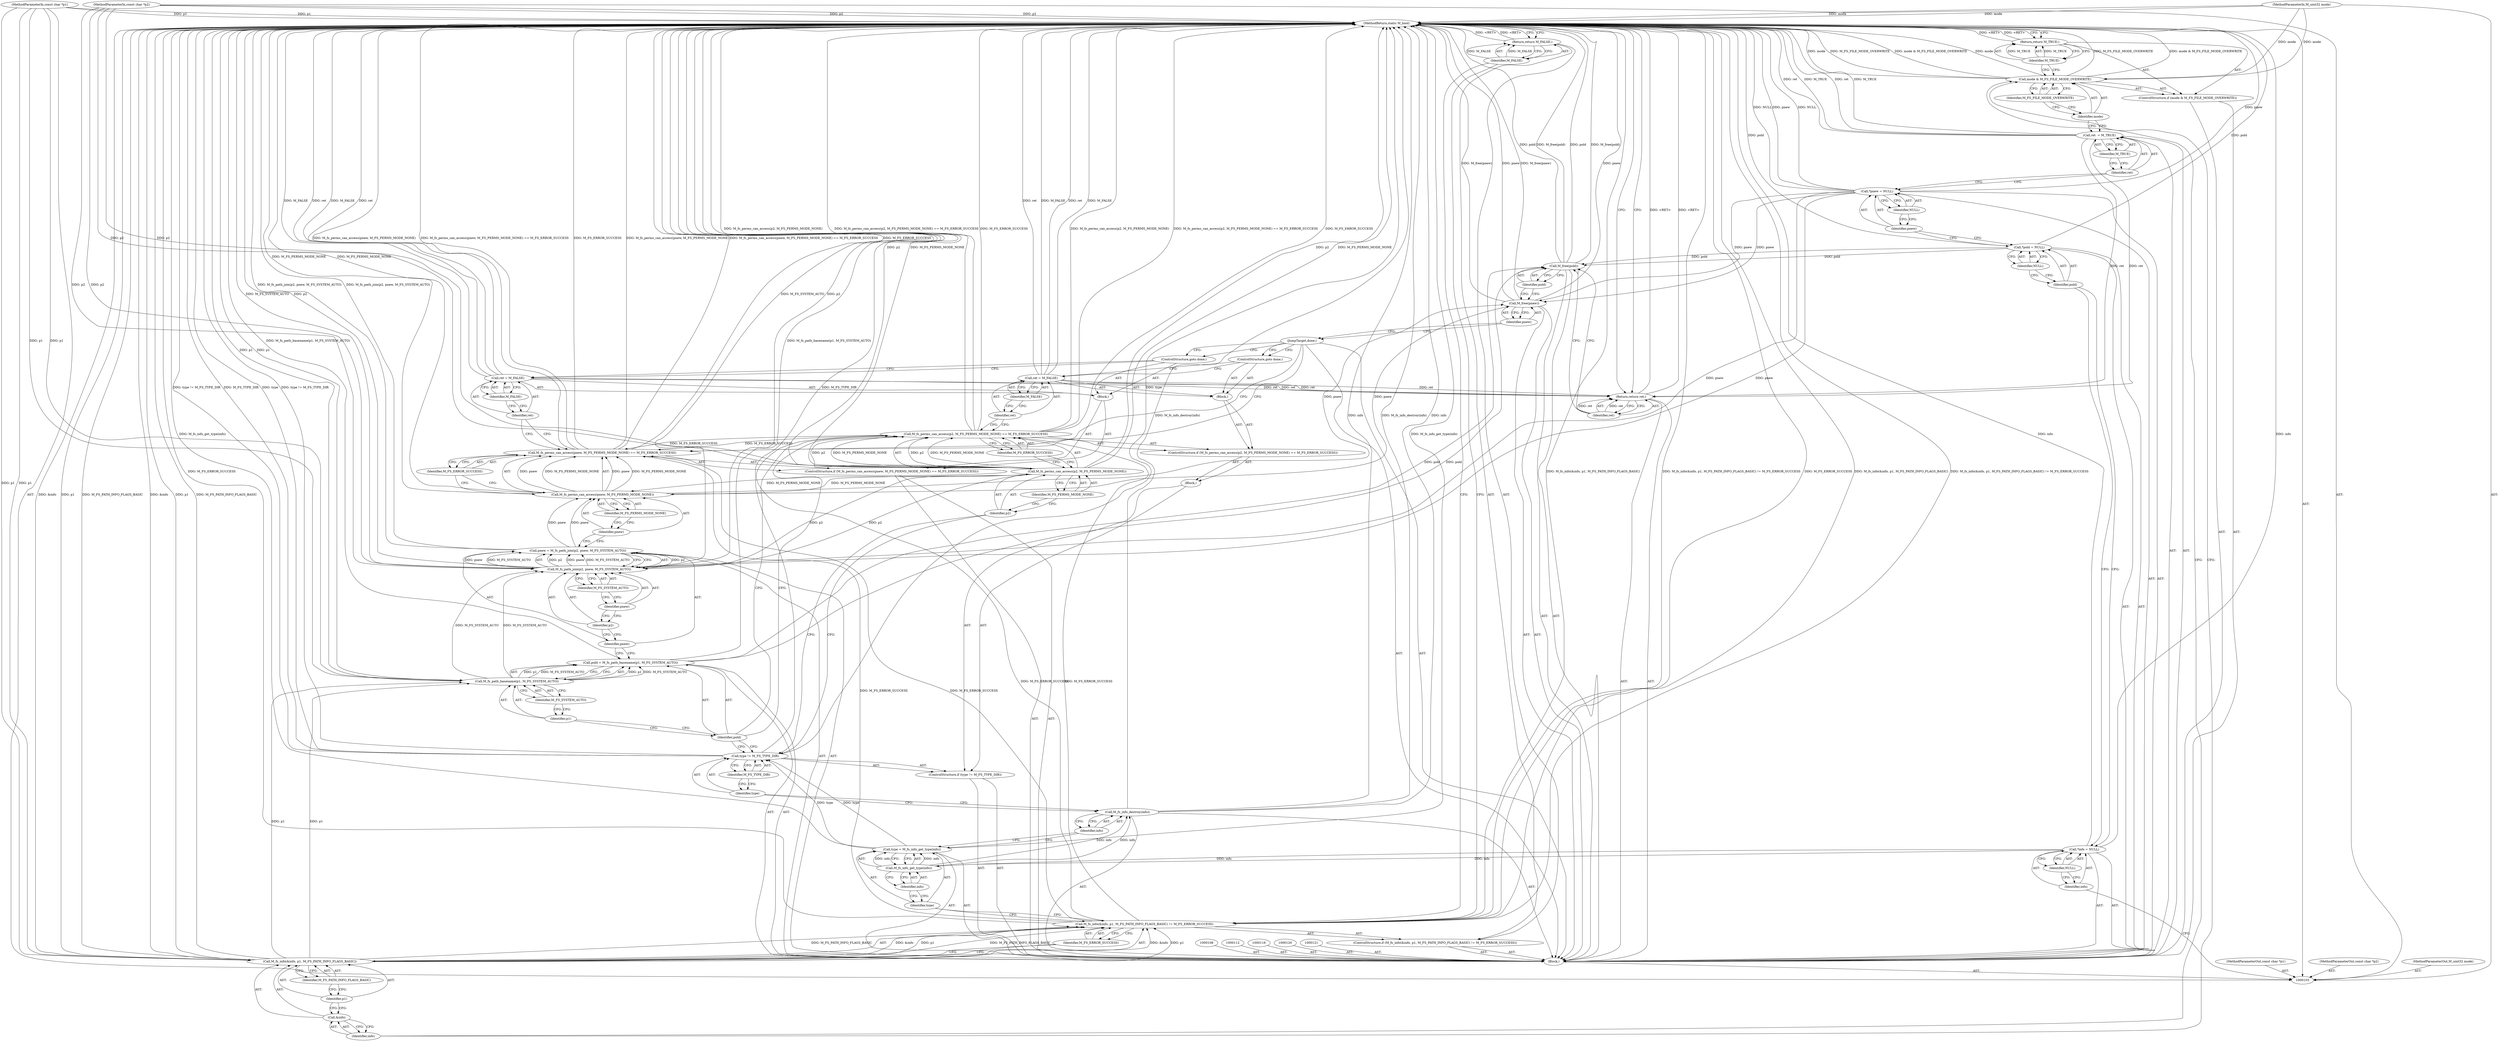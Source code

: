 digraph "0_mstdlib_db124b8f607dd0a40a9aef2d4d468fad433522a7" {
"1000192" [label="(MethodReturn,static M_bool)"];
"1000104" [label="(MethodParameterIn,const char *p1)"];
"1000261" [label="(MethodParameterOut,const char *p1)"];
"1000105" [label="(MethodParameterIn,const char *p2)"];
"1000262" [label="(MethodParameterOut,const char *p2)"];
"1000106" [label="(MethodParameterIn,M_uint32 mode)"];
"1000263" [label="(MethodParameterOut,M_uint32 mode)"];
"1000129" [label="(Return,return M_TRUE;)"];
"1000130" [label="(Identifier,M_TRUE)"];
"1000107" [label="(Block,)"];
"1000131" [label="(ControlStructure,if (M_fs_info(&info, p1, M_FS_PATH_INFO_FLAGS_BASIC) != M_FS_ERROR_SUCCESS))"];
"1000134" [label="(Call,&info)"];
"1000135" [label="(Identifier,info)"];
"1000136" [label="(Identifier,p1)"];
"1000137" [label="(Identifier,M_FS_PATH_INFO_FLAGS_BASIC)"];
"1000132" [label="(Call,M_fs_info(&info, p1, M_FS_PATH_INFO_FLAGS_BASIC) != M_FS_ERROR_SUCCESS)"];
"1000133" [label="(Call,M_fs_info(&info, p1, M_FS_PATH_INFO_FLAGS_BASIC))"];
"1000138" [label="(Identifier,M_FS_ERROR_SUCCESS)"];
"1000139" [label="(Return,return M_FALSE;)"];
"1000140" [label="(Identifier,M_FALSE)"];
"1000141" [label="(Call,type = M_fs_info_get_type(info))"];
"1000142" [label="(Identifier,type)"];
"1000144" [label="(Identifier,info)"];
"1000143" [label="(Call,M_fs_info_get_type(info))"];
"1000145" [label="(Call,M_fs_info_destroy(info))"];
"1000146" [label="(Identifier,info)"];
"1000150" [label="(Identifier,M_FS_TYPE_DIR)"];
"1000147" [label="(ControlStructure,if (type != M_FS_TYPE_DIR))"];
"1000151" [label="(Block,)"];
"1000148" [label="(Call,type != M_FS_TYPE_DIR)"];
"1000149" [label="(Identifier,type)"];
"1000152" [label="(ControlStructure,if (M_fs_perms_can_access(p2, M_FS_PERMS_MODE_NONE) == M_FS_ERROR_SUCCESS))"];
"1000155" [label="(Identifier,p2)"];
"1000156" [label="(Identifier,M_FS_PERMS_MODE_NONE)"];
"1000157" [label="(Identifier,M_FS_ERROR_SUCCESS)"];
"1000153" [label="(Call,M_fs_perms_can_access(p2, M_FS_PERMS_MODE_NONE) == M_FS_ERROR_SUCCESS)"];
"1000154" [label="(Call,M_fs_perms_can_access(p2, M_FS_PERMS_MODE_NONE))"];
"1000158" [label="(Block,)"];
"1000109" [label="(Call,*info = NULL)"];
"1000110" [label="(Identifier,info)"];
"1000111" [label="(Identifier,NULL)"];
"1000161" [label="(Identifier,M_FALSE)"];
"1000159" [label="(Call,ret = M_FALSE)"];
"1000160" [label="(Identifier,ret)"];
"1000162" [label="(ControlStructure,goto done;)"];
"1000163" [label="(Call,pold = M_fs_path_basename(p1, M_FS_SYSTEM_AUTO))"];
"1000164" [label="(Identifier,pold)"];
"1000166" [label="(Identifier,p1)"];
"1000167" [label="(Identifier,M_FS_SYSTEM_AUTO)"];
"1000165" [label="(Call,M_fs_path_basename(p1, M_FS_SYSTEM_AUTO))"];
"1000168" [label="(Call,pnew = M_fs_path_join(p2, pnew, M_FS_SYSTEM_AUTO))"];
"1000169" [label="(Identifier,pnew)"];
"1000171" [label="(Identifier,p2)"];
"1000172" [label="(Identifier,pnew)"];
"1000173" [label="(Identifier,M_FS_SYSTEM_AUTO)"];
"1000170" [label="(Call,M_fs_path_join(p2, pnew, M_FS_SYSTEM_AUTO))"];
"1000174" [label="(ControlStructure,if (M_fs_perms_can_access(pnew, M_FS_PERMS_MODE_NONE) == M_FS_ERROR_SUCCESS))"];
"1000177" [label="(Identifier,pnew)"];
"1000178" [label="(Identifier,M_FS_PERMS_MODE_NONE)"];
"1000175" [label="(Call,M_fs_perms_can_access(pnew, M_FS_PERMS_MODE_NONE) == M_FS_ERROR_SUCCESS)"];
"1000176" [label="(Call,M_fs_perms_can_access(pnew, M_FS_PERMS_MODE_NONE))"];
"1000179" [label="(Identifier,M_FS_ERROR_SUCCESS)"];
"1000180" [label="(Block,)"];
"1000181" [label="(Call,ret = M_FALSE)"];
"1000182" [label="(Identifier,ret)"];
"1000183" [label="(Identifier,M_FALSE)"];
"1000113" [label="(Call,*pold = NULL)"];
"1000114" [label="(Identifier,pold)"];
"1000115" [label="(Identifier,NULL)"];
"1000184" [label="(ControlStructure,goto done;)"];
"1000185" [label="(JumpTarget,done:)"];
"1000186" [label="(Call,M_free(pnew))"];
"1000187" [label="(Identifier,pnew)"];
"1000188" [label="(Call,M_free(pold))"];
"1000189" [label="(Identifier,pold)"];
"1000190" [label="(Return,return ret;)"];
"1000191" [label="(Identifier,ret)"];
"1000117" [label="(Call,*pnew = NULL)"];
"1000118" [label="(Identifier,pnew)"];
"1000119" [label="(Identifier,NULL)"];
"1000122" [label="(Call,ret  = M_TRUE)"];
"1000123" [label="(Identifier,ret)"];
"1000124" [label="(Identifier,M_TRUE)"];
"1000125" [label="(ControlStructure,if (mode & M_FS_FILE_MODE_OVERWRITE))"];
"1000128" [label="(Identifier,M_FS_FILE_MODE_OVERWRITE)"];
"1000126" [label="(Call,mode & M_FS_FILE_MODE_OVERWRITE)"];
"1000127" [label="(Identifier,mode)"];
"1000192" -> "1000103"  [label="AST: "];
"1000192" -> "1000129"  [label="CFG: "];
"1000192" -> "1000139"  [label="CFG: "];
"1000192" -> "1000190"  [label="CFG: "];
"1000129" -> "1000192"  [label="DDG: <RET>"];
"1000139" -> "1000192"  [label="DDG: <RET>"];
"1000186" -> "1000192"  [label="DDG: pnew"];
"1000186" -> "1000192"  [label="DDG: M_free(pnew)"];
"1000153" -> "1000192"  [label="DDG: M_FS_ERROR_SUCCESS"];
"1000153" -> "1000192"  [label="DDG: M_fs_perms_can_access(p2, M_FS_PERMS_MODE_NONE)"];
"1000153" -> "1000192"  [label="DDG: M_fs_perms_can_access(p2, M_FS_PERMS_MODE_NONE) == M_FS_ERROR_SUCCESS"];
"1000105" -> "1000192"  [label="DDG: p2"];
"1000165" -> "1000192"  [label="DDG: p1"];
"1000117" -> "1000192"  [label="DDG: pnew"];
"1000117" -> "1000192"  [label="DDG: NULL"];
"1000132" -> "1000192"  [label="DDG: M_fs_info(&info, p1, M_FS_PATH_INFO_FLAGS_BASIC)"];
"1000132" -> "1000192"  [label="DDG: M_fs_info(&info, p1, M_FS_PATH_INFO_FLAGS_BASIC) != M_FS_ERROR_SUCCESS"];
"1000132" -> "1000192"  [label="DDG: M_FS_ERROR_SUCCESS"];
"1000181" -> "1000192"  [label="DDG: ret"];
"1000181" -> "1000192"  [label="DDG: M_FALSE"];
"1000188" -> "1000192"  [label="DDG: M_free(pold)"];
"1000188" -> "1000192"  [label="DDG: pold"];
"1000176" -> "1000192"  [label="DDG: M_FS_PERMS_MODE_NONE"];
"1000126" -> "1000192"  [label="DDG: mode & M_FS_FILE_MODE_OVERWRITE"];
"1000126" -> "1000192"  [label="DDG: mode"];
"1000126" -> "1000192"  [label="DDG: M_FS_FILE_MODE_OVERWRITE"];
"1000175" -> "1000192"  [label="DDG: M_FS_ERROR_SUCCESS"];
"1000175" -> "1000192"  [label="DDG: M_fs_perms_can_access(pnew, M_FS_PERMS_MODE_NONE)"];
"1000175" -> "1000192"  [label="DDG: M_fs_perms_can_access(pnew, M_FS_PERMS_MODE_NONE) == M_FS_ERROR_SUCCESS"];
"1000104" -> "1000192"  [label="DDG: p1"];
"1000113" -> "1000192"  [label="DDG: pold"];
"1000159" -> "1000192"  [label="DDG: ret"];
"1000159" -> "1000192"  [label="DDG: M_FALSE"];
"1000122" -> "1000192"  [label="DDG: ret"];
"1000122" -> "1000192"  [label="DDG: M_TRUE"];
"1000154" -> "1000192"  [label="DDG: p2"];
"1000154" -> "1000192"  [label="DDG: M_FS_PERMS_MODE_NONE"];
"1000133" -> "1000192"  [label="DDG: &info"];
"1000133" -> "1000192"  [label="DDG: p1"];
"1000133" -> "1000192"  [label="DDG: M_FS_PATH_INFO_FLAGS_BASIC"];
"1000148" -> "1000192"  [label="DDG: type"];
"1000148" -> "1000192"  [label="DDG: type != M_FS_TYPE_DIR"];
"1000148" -> "1000192"  [label="DDG: M_FS_TYPE_DIR"];
"1000109" -> "1000192"  [label="DDG: info"];
"1000170" -> "1000192"  [label="DDG: M_FS_SYSTEM_AUTO"];
"1000170" -> "1000192"  [label="DDG: p2"];
"1000141" -> "1000192"  [label="DDG: M_fs_info_get_type(info)"];
"1000145" -> "1000192"  [label="DDG: M_fs_info_destroy(info)"];
"1000145" -> "1000192"  [label="DDG: info"];
"1000168" -> "1000192"  [label="DDG: M_fs_path_join(p2, pnew, M_FS_SYSTEM_AUTO)"];
"1000106" -> "1000192"  [label="DDG: mode"];
"1000163" -> "1000192"  [label="DDG: M_fs_path_basename(p1, M_FS_SYSTEM_AUTO)"];
"1000190" -> "1000192"  [label="DDG: <RET>"];
"1000104" -> "1000103"  [label="AST: "];
"1000104" -> "1000192"  [label="DDG: p1"];
"1000104" -> "1000133"  [label="DDG: p1"];
"1000104" -> "1000165"  [label="DDG: p1"];
"1000261" -> "1000103"  [label="AST: "];
"1000105" -> "1000103"  [label="AST: "];
"1000105" -> "1000192"  [label="DDG: p2"];
"1000105" -> "1000154"  [label="DDG: p2"];
"1000105" -> "1000170"  [label="DDG: p2"];
"1000262" -> "1000103"  [label="AST: "];
"1000106" -> "1000103"  [label="AST: "];
"1000106" -> "1000192"  [label="DDG: mode"];
"1000106" -> "1000126"  [label="DDG: mode"];
"1000263" -> "1000103"  [label="AST: "];
"1000129" -> "1000125"  [label="AST: "];
"1000129" -> "1000130"  [label="CFG: "];
"1000130" -> "1000129"  [label="AST: "];
"1000192" -> "1000129"  [label="CFG: "];
"1000129" -> "1000192"  [label="DDG: <RET>"];
"1000130" -> "1000129"  [label="DDG: M_TRUE"];
"1000130" -> "1000129"  [label="AST: "];
"1000130" -> "1000126"  [label="CFG: "];
"1000129" -> "1000130"  [label="CFG: "];
"1000130" -> "1000129"  [label="DDG: M_TRUE"];
"1000107" -> "1000103"  [label="AST: "];
"1000108" -> "1000107"  [label="AST: "];
"1000109" -> "1000107"  [label="AST: "];
"1000112" -> "1000107"  [label="AST: "];
"1000113" -> "1000107"  [label="AST: "];
"1000116" -> "1000107"  [label="AST: "];
"1000117" -> "1000107"  [label="AST: "];
"1000120" -> "1000107"  [label="AST: "];
"1000121" -> "1000107"  [label="AST: "];
"1000122" -> "1000107"  [label="AST: "];
"1000125" -> "1000107"  [label="AST: "];
"1000131" -> "1000107"  [label="AST: "];
"1000141" -> "1000107"  [label="AST: "];
"1000145" -> "1000107"  [label="AST: "];
"1000147" -> "1000107"  [label="AST: "];
"1000163" -> "1000107"  [label="AST: "];
"1000168" -> "1000107"  [label="AST: "];
"1000174" -> "1000107"  [label="AST: "];
"1000185" -> "1000107"  [label="AST: "];
"1000186" -> "1000107"  [label="AST: "];
"1000188" -> "1000107"  [label="AST: "];
"1000190" -> "1000107"  [label="AST: "];
"1000131" -> "1000107"  [label="AST: "];
"1000132" -> "1000131"  [label="AST: "];
"1000139" -> "1000131"  [label="AST: "];
"1000134" -> "1000133"  [label="AST: "];
"1000134" -> "1000135"  [label="CFG: "];
"1000135" -> "1000134"  [label="AST: "];
"1000136" -> "1000134"  [label="CFG: "];
"1000135" -> "1000134"  [label="AST: "];
"1000135" -> "1000126"  [label="CFG: "];
"1000134" -> "1000135"  [label="CFG: "];
"1000136" -> "1000133"  [label="AST: "];
"1000136" -> "1000134"  [label="CFG: "];
"1000137" -> "1000136"  [label="CFG: "];
"1000137" -> "1000133"  [label="AST: "];
"1000137" -> "1000136"  [label="CFG: "];
"1000133" -> "1000137"  [label="CFG: "];
"1000132" -> "1000131"  [label="AST: "];
"1000132" -> "1000138"  [label="CFG: "];
"1000133" -> "1000132"  [label="AST: "];
"1000138" -> "1000132"  [label="AST: "];
"1000140" -> "1000132"  [label="CFG: "];
"1000142" -> "1000132"  [label="CFG: "];
"1000132" -> "1000192"  [label="DDG: M_fs_info(&info, p1, M_FS_PATH_INFO_FLAGS_BASIC)"];
"1000132" -> "1000192"  [label="DDG: M_fs_info(&info, p1, M_FS_PATH_INFO_FLAGS_BASIC) != M_FS_ERROR_SUCCESS"];
"1000132" -> "1000192"  [label="DDG: M_FS_ERROR_SUCCESS"];
"1000133" -> "1000132"  [label="DDG: &info"];
"1000133" -> "1000132"  [label="DDG: p1"];
"1000133" -> "1000132"  [label="DDG: M_FS_PATH_INFO_FLAGS_BASIC"];
"1000132" -> "1000153"  [label="DDG: M_FS_ERROR_SUCCESS"];
"1000132" -> "1000175"  [label="DDG: M_FS_ERROR_SUCCESS"];
"1000133" -> "1000132"  [label="AST: "];
"1000133" -> "1000137"  [label="CFG: "];
"1000134" -> "1000133"  [label="AST: "];
"1000136" -> "1000133"  [label="AST: "];
"1000137" -> "1000133"  [label="AST: "];
"1000138" -> "1000133"  [label="CFG: "];
"1000133" -> "1000192"  [label="DDG: &info"];
"1000133" -> "1000192"  [label="DDG: p1"];
"1000133" -> "1000192"  [label="DDG: M_FS_PATH_INFO_FLAGS_BASIC"];
"1000133" -> "1000132"  [label="DDG: &info"];
"1000133" -> "1000132"  [label="DDG: p1"];
"1000133" -> "1000132"  [label="DDG: M_FS_PATH_INFO_FLAGS_BASIC"];
"1000104" -> "1000133"  [label="DDG: p1"];
"1000133" -> "1000165"  [label="DDG: p1"];
"1000138" -> "1000132"  [label="AST: "];
"1000138" -> "1000133"  [label="CFG: "];
"1000132" -> "1000138"  [label="CFG: "];
"1000139" -> "1000131"  [label="AST: "];
"1000139" -> "1000140"  [label="CFG: "];
"1000140" -> "1000139"  [label="AST: "];
"1000192" -> "1000139"  [label="CFG: "];
"1000139" -> "1000192"  [label="DDG: <RET>"];
"1000140" -> "1000139"  [label="DDG: M_FALSE"];
"1000140" -> "1000139"  [label="AST: "];
"1000140" -> "1000132"  [label="CFG: "];
"1000139" -> "1000140"  [label="CFG: "];
"1000140" -> "1000139"  [label="DDG: M_FALSE"];
"1000141" -> "1000107"  [label="AST: "];
"1000141" -> "1000143"  [label="CFG: "];
"1000142" -> "1000141"  [label="AST: "];
"1000143" -> "1000141"  [label="AST: "];
"1000146" -> "1000141"  [label="CFG: "];
"1000141" -> "1000192"  [label="DDG: M_fs_info_get_type(info)"];
"1000143" -> "1000141"  [label="DDG: info"];
"1000141" -> "1000148"  [label="DDG: type"];
"1000142" -> "1000141"  [label="AST: "];
"1000142" -> "1000132"  [label="CFG: "];
"1000144" -> "1000142"  [label="CFG: "];
"1000144" -> "1000143"  [label="AST: "];
"1000144" -> "1000142"  [label="CFG: "];
"1000143" -> "1000144"  [label="CFG: "];
"1000143" -> "1000141"  [label="AST: "];
"1000143" -> "1000144"  [label="CFG: "];
"1000144" -> "1000143"  [label="AST: "];
"1000141" -> "1000143"  [label="CFG: "];
"1000143" -> "1000141"  [label="DDG: info"];
"1000109" -> "1000143"  [label="DDG: info"];
"1000143" -> "1000145"  [label="DDG: info"];
"1000145" -> "1000107"  [label="AST: "];
"1000145" -> "1000146"  [label="CFG: "];
"1000146" -> "1000145"  [label="AST: "];
"1000149" -> "1000145"  [label="CFG: "];
"1000145" -> "1000192"  [label="DDG: M_fs_info_destroy(info)"];
"1000145" -> "1000192"  [label="DDG: info"];
"1000143" -> "1000145"  [label="DDG: info"];
"1000146" -> "1000145"  [label="AST: "];
"1000146" -> "1000141"  [label="CFG: "];
"1000145" -> "1000146"  [label="CFG: "];
"1000150" -> "1000148"  [label="AST: "];
"1000150" -> "1000149"  [label="CFG: "];
"1000148" -> "1000150"  [label="CFG: "];
"1000147" -> "1000107"  [label="AST: "];
"1000148" -> "1000147"  [label="AST: "];
"1000151" -> "1000147"  [label="AST: "];
"1000151" -> "1000147"  [label="AST: "];
"1000152" -> "1000151"  [label="AST: "];
"1000148" -> "1000147"  [label="AST: "];
"1000148" -> "1000150"  [label="CFG: "];
"1000149" -> "1000148"  [label="AST: "];
"1000150" -> "1000148"  [label="AST: "];
"1000155" -> "1000148"  [label="CFG: "];
"1000164" -> "1000148"  [label="CFG: "];
"1000148" -> "1000192"  [label="DDG: type"];
"1000148" -> "1000192"  [label="DDG: type != M_FS_TYPE_DIR"];
"1000148" -> "1000192"  [label="DDG: M_FS_TYPE_DIR"];
"1000141" -> "1000148"  [label="DDG: type"];
"1000149" -> "1000148"  [label="AST: "];
"1000149" -> "1000145"  [label="CFG: "];
"1000150" -> "1000149"  [label="CFG: "];
"1000152" -> "1000151"  [label="AST: "];
"1000153" -> "1000152"  [label="AST: "];
"1000158" -> "1000152"  [label="AST: "];
"1000155" -> "1000154"  [label="AST: "];
"1000155" -> "1000148"  [label="CFG: "];
"1000156" -> "1000155"  [label="CFG: "];
"1000156" -> "1000154"  [label="AST: "];
"1000156" -> "1000155"  [label="CFG: "];
"1000154" -> "1000156"  [label="CFG: "];
"1000157" -> "1000153"  [label="AST: "];
"1000157" -> "1000154"  [label="CFG: "];
"1000153" -> "1000157"  [label="CFG: "];
"1000153" -> "1000152"  [label="AST: "];
"1000153" -> "1000157"  [label="CFG: "];
"1000154" -> "1000153"  [label="AST: "];
"1000157" -> "1000153"  [label="AST: "];
"1000160" -> "1000153"  [label="CFG: "];
"1000164" -> "1000153"  [label="CFG: "];
"1000153" -> "1000192"  [label="DDG: M_FS_ERROR_SUCCESS"];
"1000153" -> "1000192"  [label="DDG: M_fs_perms_can_access(p2, M_FS_PERMS_MODE_NONE)"];
"1000153" -> "1000192"  [label="DDG: M_fs_perms_can_access(p2, M_FS_PERMS_MODE_NONE) == M_FS_ERROR_SUCCESS"];
"1000154" -> "1000153"  [label="DDG: p2"];
"1000154" -> "1000153"  [label="DDG: M_FS_PERMS_MODE_NONE"];
"1000132" -> "1000153"  [label="DDG: M_FS_ERROR_SUCCESS"];
"1000153" -> "1000175"  [label="DDG: M_FS_ERROR_SUCCESS"];
"1000154" -> "1000153"  [label="AST: "];
"1000154" -> "1000156"  [label="CFG: "];
"1000155" -> "1000154"  [label="AST: "];
"1000156" -> "1000154"  [label="AST: "];
"1000157" -> "1000154"  [label="CFG: "];
"1000154" -> "1000192"  [label="DDG: p2"];
"1000154" -> "1000192"  [label="DDG: M_FS_PERMS_MODE_NONE"];
"1000154" -> "1000153"  [label="DDG: p2"];
"1000154" -> "1000153"  [label="DDG: M_FS_PERMS_MODE_NONE"];
"1000105" -> "1000154"  [label="DDG: p2"];
"1000154" -> "1000170"  [label="DDG: p2"];
"1000154" -> "1000176"  [label="DDG: M_FS_PERMS_MODE_NONE"];
"1000158" -> "1000152"  [label="AST: "];
"1000159" -> "1000158"  [label="AST: "];
"1000162" -> "1000158"  [label="AST: "];
"1000109" -> "1000107"  [label="AST: "];
"1000109" -> "1000111"  [label="CFG: "];
"1000110" -> "1000109"  [label="AST: "];
"1000111" -> "1000109"  [label="AST: "];
"1000114" -> "1000109"  [label="CFG: "];
"1000109" -> "1000192"  [label="DDG: info"];
"1000109" -> "1000143"  [label="DDG: info"];
"1000110" -> "1000109"  [label="AST: "];
"1000110" -> "1000103"  [label="CFG: "];
"1000111" -> "1000110"  [label="CFG: "];
"1000111" -> "1000109"  [label="AST: "];
"1000111" -> "1000110"  [label="CFG: "];
"1000109" -> "1000111"  [label="CFG: "];
"1000161" -> "1000159"  [label="AST: "];
"1000161" -> "1000160"  [label="CFG: "];
"1000159" -> "1000161"  [label="CFG: "];
"1000159" -> "1000158"  [label="AST: "];
"1000159" -> "1000161"  [label="CFG: "];
"1000160" -> "1000159"  [label="AST: "];
"1000161" -> "1000159"  [label="AST: "];
"1000162" -> "1000159"  [label="CFG: "];
"1000159" -> "1000192"  [label="DDG: ret"];
"1000159" -> "1000192"  [label="DDG: M_FALSE"];
"1000159" -> "1000190"  [label="DDG: ret"];
"1000160" -> "1000159"  [label="AST: "];
"1000160" -> "1000153"  [label="CFG: "];
"1000161" -> "1000160"  [label="CFG: "];
"1000162" -> "1000158"  [label="AST: "];
"1000162" -> "1000159"  [label="CFG: "];
"1000185" -> "1000162"  [label="CFG: "];
"1000163" -> "1000107"  [label="AST: "];
"1000163" -> "1000165"  [label="CFG: "];
"1000164" -> "1000163"  [label="AST: "];
"1000165" -> "1000163"  [label="AST: "];
"1000169" -> "1000163"  [label="CFG: "];
"1000163" -> "1000192"  [label="DDG: M_fs_path_basename(p1, M_FS_SYSTEM_AUTO)"];
"1000165" -> "1000163"  [label="DDG: p1"];
"1000165" -> "1000163"  [label="DDG: M_FS_SYSTEM_AUTO"];
"1000163" -> "1000188"  [label="DDG: pold"];
"1000164" -> "1000163"  [label="AST: "];
"1000164" -> "1000153"  [label="CFG: "];
"1000164" -> "1000148"  [label="CFG: "];
"1000166" -> "1000164"  [label="CFG: "];
"1000166" -> "1000165"  [label="AST: "];
"1000166" -> "1000164"  [label="CFG: "];
"1000167" -> "1000166"  [label="CFG: "];
"1000167" -> "1000165"  [label="AST: "];
"1000167" -> "1000166"  [label="CFG: "];
"1000165" -> "1000167"  [label="CFG: "];
"1000165" -> "1000163"  [label="AST: "];
"1000165" -> "1000167"  [label="CFG: "];
"1000166" -> "1000165"  [label="AST: "];
"1000167" -> "1000165"  [label="AST: "];
"1000163" -> "1000165"  [label="CFG: "];
"1000165" -> "1000192"  [label="DDG: p1"];
"1000165" -> "1000163"  [label="DDG: p1"];
"1000165" -> "1000163"  [label="DDG: M_FS_SYSTEM_AUTO"];
"1000133" -> "1000165"  [label="DDG: p1"];
"1000104" -> "1000165"  [label="DDG: p1"];
"1000165" -> "1000170"  [label="DDG: M_FS_SYSTEM_AUTO"];
"1000168" -> "1000107"  [label="AST: "];
"1000168" -> "1000170"  [label="CFG: "];
"1000169" -> "1000168"  [label="AST: "];
"1000170" -> "1000168"  [label="AST: "];
"1000177" -> "1000168"  [label="CFG: "];
"1000168" -> "1000192"  [label="DDG: M_fs_path_join(p2, pnew, M_FS_SYSTEM_AUTO)"];
"1000170" -> "1000168"  [label="DDG: p2"];
"1000170" -> "1000168"  [label="DDG: pnew"];
"1000170" -> "1000168"  [label="DDG: M_FS_SYSTEM_AUTO"];
"1000168" -> "1000176"  [label="DDG: pnew"];
"1000169" -> "1000168"  [label="AST: "];
"1000169" -> "1000163"  [label="CFG: "];
"1000171" -> "1000169"  [label="CFG: "];
"1000171" -> "1000170"  [label="AST: "];
"1000171" -> "1000169"  [label="CFG: "];
"1000172" -> "1000171"  [label="CFG: "];
"1000172" -> "1000170"  [label="AST: "];
"1000172" -> "1000171"  [label="CFG: "];
"1000173" -> "1000172"  [label="CFG: "];
"1000173" -> "1000170"  [label="AST: "];
"1000173" -> "1000172"  [label="CFG: "];
"1000170" -> "1000173"  [label="CFG: "];
"1000170" -> "1000168"  [label="AST: "];
"1000170" -> "1000173"  [label="CFG: "];
"1000171" -> "1000170"  [label="AST: "];
"1000172" -> "1000170"  [label="AST: "];
"1000173" -> "1000170"  [label="AST: "];
"1000168" -> "1000170"  [label="CFG: "];
"1000170" -> "1000192"  [label="DDG: M_FS_SYSTEM_AUTO"];
"1000170" -> "1000192"  [label="DDG: p2"];
"1000170" -> "1000168"  [label="DDG: p2"];
"1000170" -> "1000168"  [label="DDG: pnew"];
"1000170" -> "1000168"  [label="DDG: M_FS_SYSTEM_AUTO"];
"1000154" -> "1000170"  [label="DDG: p2"];
"1000105" -> "1000170"  [label="DDG: p2"];
"1000117" -> "1000170"  [label="DDG: pnew"];
"1000165" -> "1000170"  [label="DDG: M_FS_SYSTEM_AUTO"];
"1000174" -> "1000107"  [label="AST: "];
"1000175" -> "1000174"  [label="AST: "];
"1000180" -> "1000174"  [label="AST: "];
"1000177" -> "1000176"  [label="AST: "];
"1000177" -> "1000168"  [label="CFG: "];
"1000178" -> "1000177"  [label="CFG: "];
"1000178" -> "1000176"  [label="AST: "];
"1000178" -> "1000177"  [label="CFG: "];
"1000176" -> "1000178"  [label="CFG: "];
"1000175" -> "1000174"  [label="AST: "];
"1000175" -> "1000179"  [label="CFG: "];
"1000176" -> "1000175"  [label="AST: "];
"1000179" -> "1000175"  [label="AST: "];
"1000182" -> "1000175"  [label="CFG: "];
"1000185" -> "1000175"  [label="CFG: "];
"1000175" -> "1000192"  [label="DDG: M_FS_ERROR_SUCCESS"];
"1000175" -> "1000192"  [label="DDG: M_fs_perms_can_access(pnew, M_FS_PERMS_MODE_NONE)"];
"1000175" -> "1000192"  [label="DDG: M_fs_perms_can_access(pnew, M_FS_PERMS_MODE_NONE) == M_FS_ERROR_SUCCESS"];
"1000176" -> "1000175"  [label="DDG: pnew"];
"1000176" -> "1000175"  [label="DDG: M_FS_PERMS_MODE_NONE"];
"1000153" -> "1000175"  [label="DDG: M_FS_ERROR_SUCCESS"];
"1000132" -> "1000175"  [label="DDG: M_FS_ERROR_SUCCESS"];
"1000176" -> "1000175"  [label="AST: "];
"1000176" -> "1000178"  [label="CFG: "];
"1000177" -> "1000176"  [label="AST: "];
"1000178" -> "1000176"  [label="AST: "];
"1000179" -> "1000176"  [label="CFG: "];
"1000176" -> "1000192"  [label="DDG: M_FS_PERMS_MODE_NONE"];
"1000176" -> "1000175"  [label="DDG: pnew"];
"1000176" -> "1000175"  [label="DDG: M_FS_PERMS_MODE_NONE"];
"1000168" -> "1000176"  [label="DDG: pnew"];
"1000154" -> "1000176"  [label="DDG: M_FS_PERMS_MODE_NONE"];
"1000176" -> "1000186"  [label="DDG: pnew"];
"1000179" -> "1000175"  [label="AST: "];
"1000179" -> "1000176"  [label="CFG: "];
"1000175" -> "1000179"  [label="CFG: "];
"1000180" -> "1000174"  [label="AST: "];
"1000181" -> "1000180"  [label="AST: "];
"1000184" -> "1000180"  [label="AST: "];
"1000181" -> "1000180"  [label="AST: "];
"1000181" -> "1000183"  [label="CFG: "];
"1000182" -> "1000181"  [label="AST: "];
"1000183" -> "1000181"  [label="AST: "];
"1000184" -> "1000181"  [label="CFG: "];
"1000181" -> "1000192"  [label="DDG: ret"];
"1000181" -> "1000192"  [label="DDG: M_FALSE"];
"1000181" -> "1000190"  [label="DDG: ret"];
"1000182" -> "1000181"  [label="AST: "];
"1000182" -> "1000175"  [label="CFG: "];
"1000183" -> "1000182"  [label="CFG: "];
"1000183" -> "1000181"  [label="AST: "];
"1000183" -> "1000182"  [label="CFG: "];
"1000181" -> "1000183"  [label="CFG: "];
"1000113" -> "1000107"  [label="AST: "];
"1000113" -> "1000115"  [label="CFG: "];
"1000114" -> "1000113"  [label="AST: "];
"1000115" -> "1000113"  [label="AST: "];
"1000118" -> "1000113"  [label="CFG: "];
"1000113" -> "1000192"  [label="DDG: pold"];
"1000113" -> "1000188"  [label="DDG: pold"];
"1000114" -> "1000113"  [label="AST: "];
"1000114" -> "1000109"  [label="CFG: "];
"1000115" -> "1000114"  [label="CFG: "];
"1000115" -> "1000113"  [label="AST: "];
"1000115" -> "1000114"  [label="CFG: "];
"1000113" -> "1000115"  [label="CFG: "];
"1000184" -> "1000180"  [label="AST: "];
"1000184" -> "1000181"  [label="CFG: "];
"1000185" -> "1000184"  [label="CFG: "];
"1000185" -> "1000107"  [label="AST: "];
"1000185" -> "1000175"  [label="CFG: "];
"1000185" -> "1000162"  [label="CFG: "];
"1000185" -> "1000184"  [label="CFG: "];
"1000187" -> "1000185"  [label="CFG: "];
"1000186" -> "1000107"  [label="AST: "];
"1000186" -> "1000187"  [label="CFG: "];
"1000187" -> "1000186"  [label="AST: "];
"1000189" -> "1000186"  [label="CFG: "];
"1000186" -> "1000192"  [label="DDG: pnew"];
"1000186" -> "1000192"  [label="DDG: M_free(pnew)"];
"1000117" -> "1000186"  [label="DDG: pnew"];
"1000176" -> "1000186"  [label="DDG: pnew"];
"1000187" -> "1000186"  [label="AST: "];
"1000187" -> "1000185"  [label="CFG: "];
"1000186" -> "1000187"  [label="CFG: "];
"1000188" -> "1000107"  [label="AST: "];
"1000188" -> "1000189"  [label="CFG: "];
"1000189" -> "1000188"  [label="AST: "];
"1000191" -> "1000188"  [label="CFG: "];
"1000188" -> "1000192"  [label="DDG: M_free(pold)"];
"1000188" -> "1000192"  [label="DDG: pold"];
"1000163" -> "1000188"  [label="DDG: pold"];
"1000113" -> "1000188"  [label="DDG: pold"];
"1000189" -> "1000188"  [label="AST: "];
"1000189" -> "1000186"  [label="CFG: "];
"1000188" -> "1000189"  [label="CFG: "];
"1000190" -> "1000107"  [label="AST: "];
"1000190" -> "1000191"  [label="CFG: "];
"1000191" -> "1000190"  [label="AST: "];
"1000192" -> "1000190"  [label="CFG: "];
"1000190" -> "1000192"  [label="DDG: <RET>"];
"1000191" -> "1000190"  [label="DDG: ret"];
"1000181" -> "1000190"  [label="DDG: ret"];
"1000159" -> "1000190"  [label="DDG: ret"];
"1000122" -> "1000190"  [label="DDG: ret"];
"1000191" -> "1000190"  [label="AST: "];
"1000191" -> "1000188"  [label="CFG: "];
"1000190" -> "1000191"  [label="CFG: "];
"1000191" -> "1000190"  [label="DDG: ret"];
"1000117" -> "1000107"  [label="AST: "];
"1000117" -> "1000119"  [label="CFG: "];
"1000118" -> "1000117"  [label="AST: "];
"1000119" -> "1000117"  [label="AST: "];
"1000123" -> "1000117"  [label="CFG: "];
"1000117" -> "1000192"  [label="DDG: pnew"];
"1000117" -> "1000192"  [label="DDG: NULL"];
"1000117" -> "1000170"  [label="DDG: pnew"];
"1000117" -> "1000186"  [label="DDG: pnew"];
"1000118" -> "1000117"  [label="AST: "];
"1000118" -> "1000113"  [label="CFG: "];
"1000119" -> "1000118"  [label="CFG: "];
"1000119" -> "1000117"  [label="AST: "];
"1000119" -> "1000118"  [label="CFG: "];
"1000117" -> "1000119"  [label="CFG: "];
"1000122" -> "1000107"  [label="AST: "];
"1000122" -> "1000124"  [label="CFG: "];
"1000123" -> "1000122"  [label="AST: "];
"1000124" -> "1000122"  [label="AST: "];
"1000127" -> "1000122"  [label="CFG: "];
"1000122" -> "1000192"  [label="DDG: ret"];
"1000122" -> "1000192"  [label="DDG: M_TRUE"];
"1000122" -> "1000190"  [label="DDG: ret"];
"1000123" -> "1000122"  [label="AST: "];
"1000123" -> "1000117"  [label="CFG: "];
"1000124" -> "1000123"  [label="CFG: "];
"1000124" -> "1000122"  [label="AST: "];
"1000124" -> "1000123"  [label="CFG: "];
"1000122" -> "1000124"  [label="CFG: "];
"1000125" -> "1000107"  [label="AST: "];
"1000126" -> "1000125"  [label="AST: "];
"1000129" -> "1000125"  [label="AST: "];
"1000128" -> "1000126"  [label="AST: "];
"1000128" -> "1000127"  [label="CFG: "];
"1000126" -> "1000128"  [label="CFG: "];
"1000126" -> "1000125"  [label="AST: "];
"1000126" -> "1000128"  [label="CFG: "];
"1000127" -> "1000126"  [label="AST: "];
"1000128" -> "1000126"  [label="AST: "];
"1000130" -> "1000126"  [label="CFG: "];
"1000135" -> "1000126"  [label="CFG: "];
"1000126" -> "1000192"  [label="DDG: mode & M_FS_FILE_MODE_OVERWRITE"];
"1000126" -> "1000192"  [label="DDG: mode"];
"1000126" -> "1000192"  [label="DDG: M_FS_FILE_MODE_OVERWRITE"];
"1000106" -> "1000126"  [label="DDG: mode"];
"1000127" -> "1000126"  [label="AST: "];
"1000127" -> "1000122"  [label="CFG: "];
"1000128" -> "1000127"  [label="CFG: "];
}
